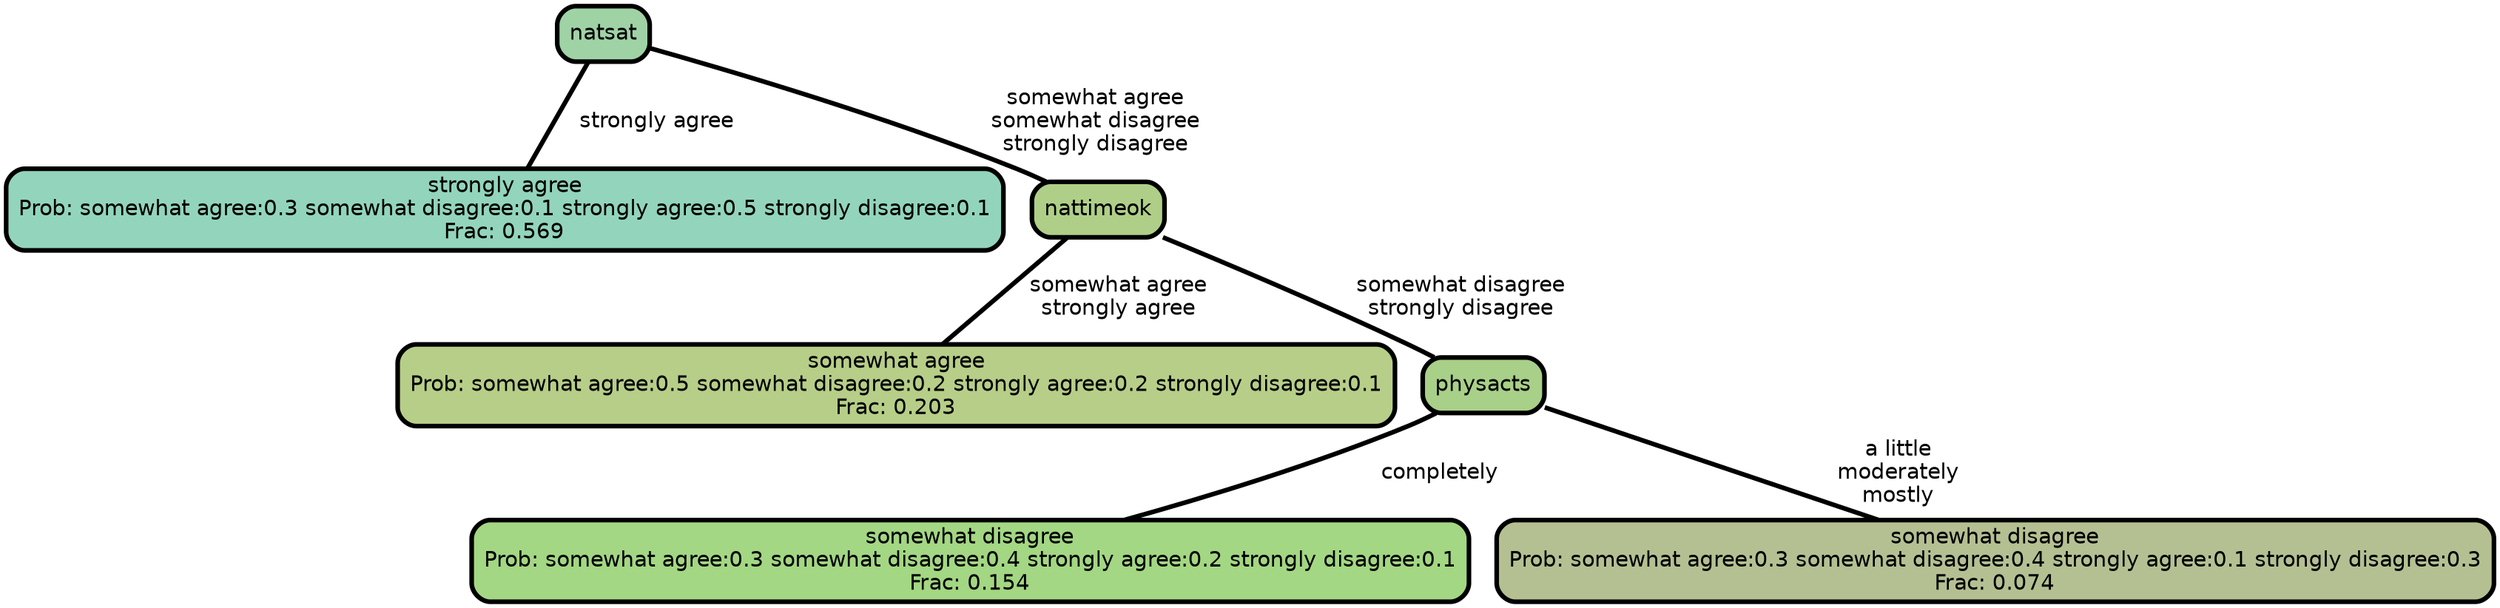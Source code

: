 graph Tree {
node [shape=box, style="filled, rounded",color="black",penwidth="3",fontcolor="black",                 fontname=helvetica] ;
graph [ranksep="0 equally", splines=straight,                 bgcolor=transparent, dpi=200] ;
edge [fontname=helvetica, color=black] ;
0 [label="strongly agree
Prob: somewhat agree:0.3 somewhat disagree:0.1 strongly agree:0.5 strongly disagree:0.1
Frac: 0.569", fillcolor="#92d5bc"] ;
1 [label="natsat", fillcolor="#9fd3a6"] ;
2 [label="somewhat agree
Prob: somewhat agree:0.5 somewhat disagree:0.2 strongly agree:0.2 strongly disagree:0.1
Frac: 0.203", fillcolor="#b7ce88"] ;
3 [label="nattimeok", fillcolor="#afcf88"] ;
4 [label="somewhat disagree
Prob: somewhat agree:0.3 somewhat disagree:0.4 strongly agree:0.2 strongly disagree:0.1
Frac: 0.154", fillcolor="#a3d783"] ;
5 [label="physacts", fillcolor="#a8d088"] ;
6 [label="somewhat disagree
Prob: somewhat agree:0.3 somewhat disagree:0.4 strongly agree:0.1 strongly disagree:0.3
Frac: 0.074", fillcolor="#b4c092"] ;
1 -- 0 [label=" strongly agree",penwidth=3] ;
1 -- 3 [label=" somewhat agree\n somewhat disagree\n strongly disagree",penwidth=3] ;
3 -- 2 [label=" somewhat agree\n strongly agree",penwidth=3] ;
3 -- 5 [label=" somewhat disagree\n strongly disagree",penwidth=3] ;
5 -- 4 [label=" completely",penwidth=3] ;
5 -- 6 [label=" a little\n moderately\n mostly",penwidth=3] ;
{rank = same;}}